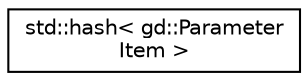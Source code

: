 digraph "Graphical Class Hierarchy"
{
  edge [fontname="Helvetica",fontsize="10",labelfontname="Helvetica",labelfontsize="10"];
  node [fontname="Helvetica",fontsize="10",shape=record];
  rankdir="LR";
  Node1 [label="std::hash\< gd::Parameter\lItem \>",height=0.2,width=0.4,color="black", fillcolor="white", style="filled",URL="$structstd_1_1hash_3_01gd_1_1_parameter_item_01_4.html"];
}
